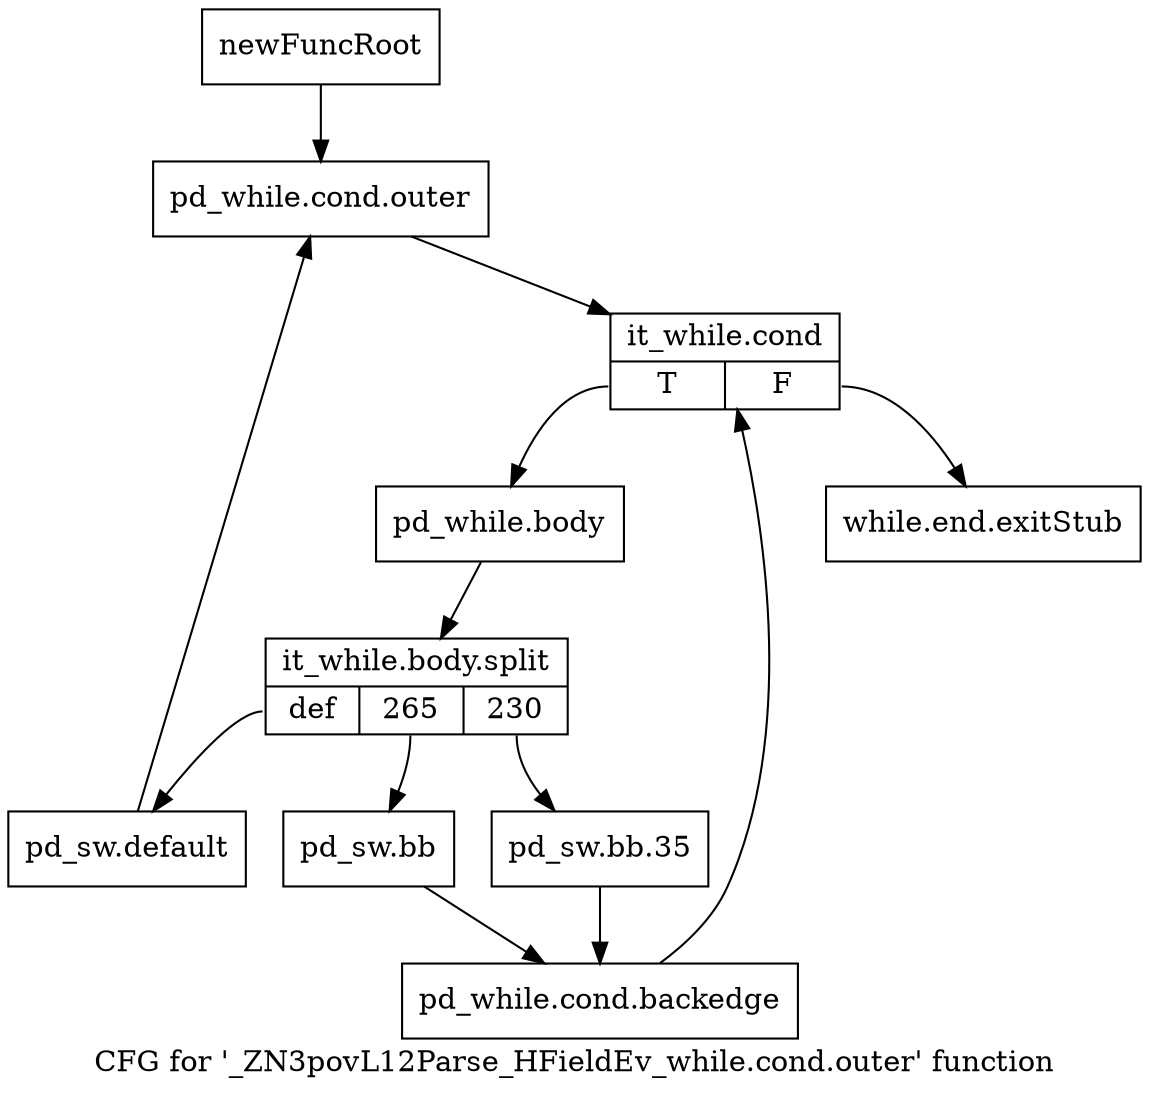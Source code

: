 digraph "CFG for '_ZN3povL12Parse_HFieldEv_while.cond.outer' function" {
	label="CFG for '_ZN3povL12Parse_HFieldEv_while.cond.outer' function";

	Node0x27dc530 [shape=record,label="{newFuncRoot}"];
	Node0x27dc530 -> Node0x27dc5d0;
	Node0x27dc580 [shape=record,label="{while.end.exitStub}"];
	Node0x27dc5d0 [shape=record,label="{pd_while.cond.outer}"];
	Node0x27dc5d0 -> Node0x27dc620;
	Node0x27dc620 [shape=record,label="{it_while.cond|{<s0>T|<s1>F}}"];
	Node0x27dc620:s0 -> Node0x27dc670;
	Node0x27dc620:s1 -> Node0x27dc580;
	Node0x27dc670 [shape=record,label="{pd_while.body}"];
	Node0x27dc670 -> Node0x37f3a30;
	Node0x37f3a30 [shape=record,label="{it_while.body.split|{<s0>def|<s1>265|<s2>230}}"];
	Node0x37f3a30:s0 -> Node0x27dc7b0;
	Node0x37f3a30:s1 -> Node0x27dc710;
	Node0x37f3a30:s2 -> Node0x27dc6c0;
	Node0x27dc6c0 [shape=record,label="{pd_sw.bb.35}"];
	Node0x27dc6c0 -> Node0x27dc760;
	Node0x27dc710 [shape=record,label="{pd_sw.bb}"];
	Node0x27dc710 -> Node0x27dc760;
	Node0x27dc760 [shape=record,label="{pd_while.cond.backedge}"];
	Node0x27dc760 -> Node0x27dc620;
	Node0x27dc7b0 [shape=record,label="{pd_sw.default}"];
	Node0x27dc7b0 -> Node0x27dc5d0;
}
